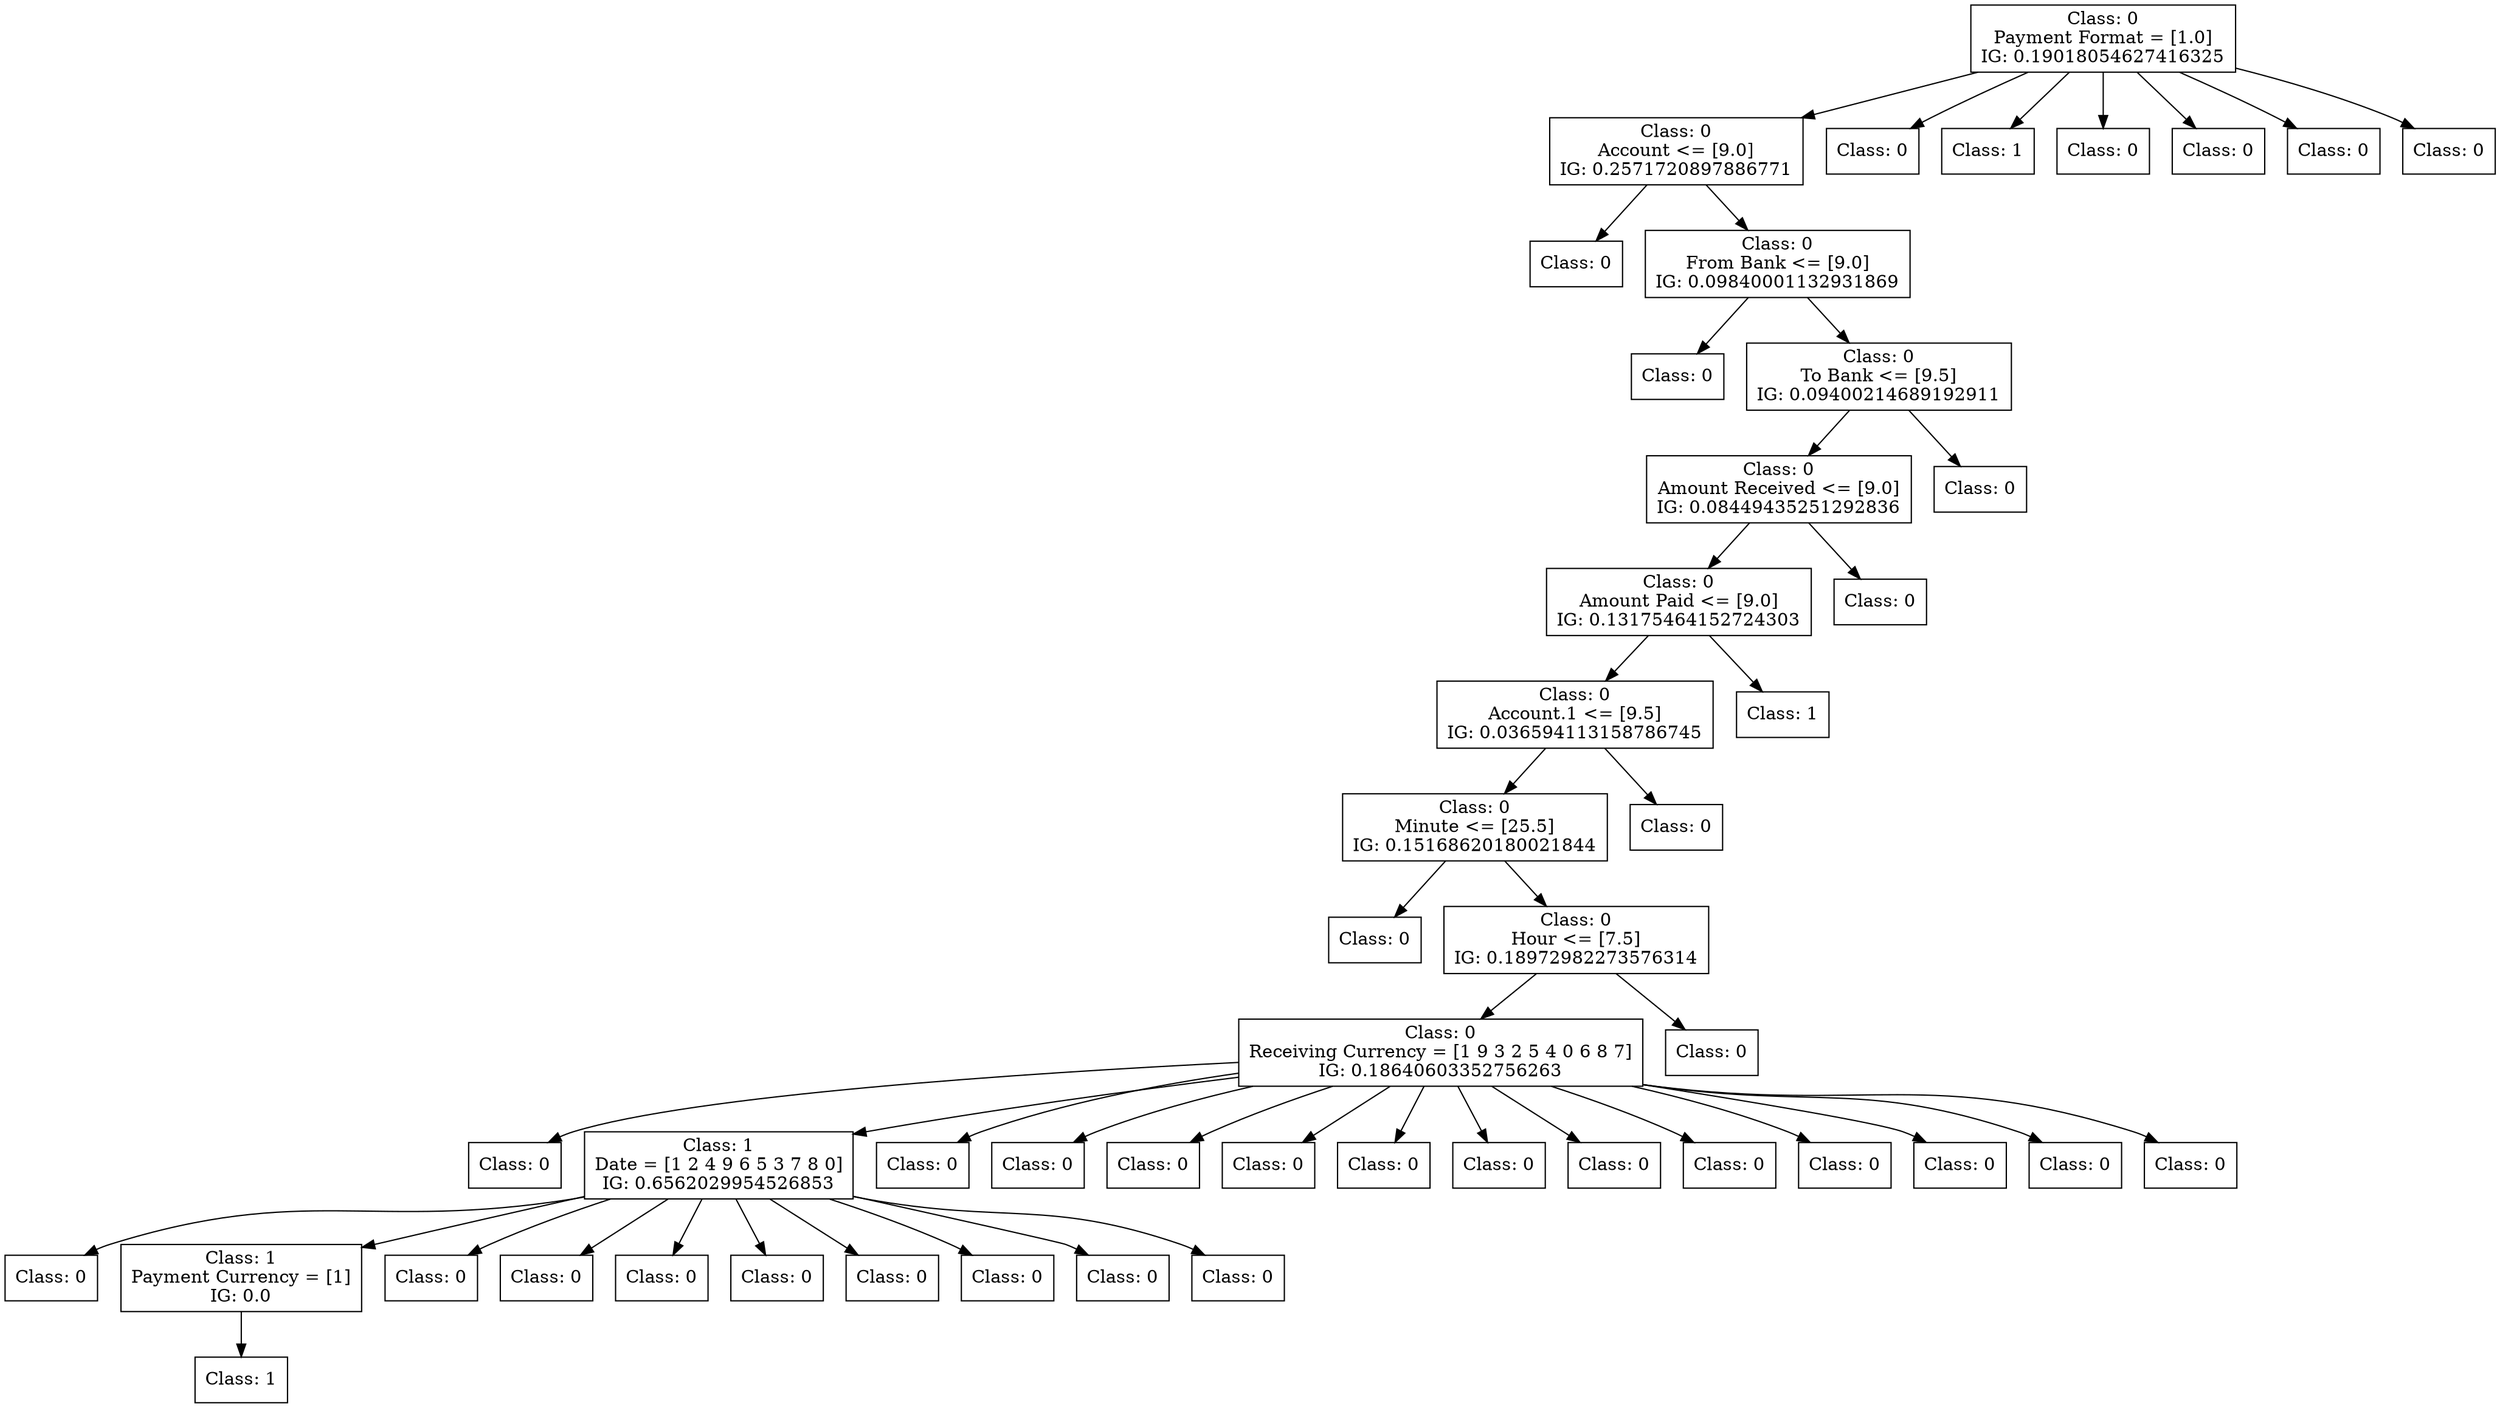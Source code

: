 digraph DecisionTree {
	rankdir=TD;
	node [shape=box];
	2509728684288 [label="Class: 0
Payment Format = [1.0]
IG: 0.19018054627416325"];
	2509728693360 [label="Class: 0
Account <= [9.0]
IG: 0.2571720897886771"];
	2509728684288 -> 2509728693360;
	2509728693648 [label="Class: 0
"];
	2509728693360 -> 2509728693648;
	2509728694128 [label="Class: 0
From Bank <= [9.0]
IG: 0.09840001132931869"];
	2509728693360 -> 2509728694128;
	2509728693888 [label="Class: 0
"];
	2509728694128 -> 2509728693888;
	2509728692976 [label="Class: 0
To Bank <= [9.5]
IG: 0.09400214689192911"];
	2509728694128 -> 2509728692976;
	2509728693984 [label="Class: 0
Amount Received <= [9.0]
IG: 0.08449435251292836"];
	2509728692976 -> 2509728693984;
	2509728690048 [label="Class: 0
Amount Paid <= [9.0]
IG: 0.13175464152724303"];
	2509728693984 -> 2509728690048;
	2509728691488 [label="Class: 0
Account.1 <= [9.5]
IG: 0.036594113158786745"];
	2509728690048 -> 2509728691488;
	2509728690576 [label="Class: 0
Minute <= [25.5]
IG: 0.15168620180021844"];
	2509728691488 -> 2509728690576;
	2509728690192 [label="Class: 0
"];
	2509728690576 -> 2509728690192;
	2509728681984 [label="Class: 0
Hour <= [7.5]
IG: 0.18972982273576314"];
	2509728690576 -> 2509728681984;
	2509728692256 [label="Class: 0
Receiving Currency = [1 9 3 2 5 4 0 6 8 7]
IG: 0.18640603352756263"];
	2509728681984 -> 2509728692256;
	2509728694176 [label="Class: 0
"];
	2509728692256 -> 2509728694176;
	2509728693600 [label="Class: 1
Date = [1 2 4 9 6 5 3 7 8 0]
IG: 0.6562029954526853"];
	2509728692256 -> 2509728693600;
	2509728692592 [label="Class: 0
"];
	2509728693600 -> 2509728692592;
	2509728693504 [label="Class: 1
Payment Currency = [1]
IG: 0.0"];
	2509728693600 -> 2509728693504;
	2512083536288 [label="Class: 1
"];
	2509728693504 -> 2512083536288;
	2509728690288 [label="Class: 0
"];
	2509728693600 -> 2509728690288;
	2512083534944 [label="Class: 0
"];
	2509728693600 -> 2512083534944;
	2512083535184 [label="Class: 0
"];
	2509728693600 -> 2512083535184;
	2512083535328 [label="Class: 0
"];
	2509728693600 -> 2512083535328;
	2512083535568 [label="Class: 0
"];
	2509728693600 -> 2512083535568;
	2512083534512 [label="Class: 0
"];
	2509728693600 -> 2512083534512;
	2512083534224 [label="Class: 0
"];
	2509728693600 -> 2512083534224;
	2512083533888 [label="Class: 0
"];
	2509728693600 -> 2512083533888;
	2509728693216 [label="Class: 0
"];
	2509728692256 -> 2509728693216;
	2509728689904 [label="Class: 0
"];
	2509728692256 -> 2509728689904;
	2509728688704 [label="Class: 0
"];
	2509728692256 -> 2509728688704;
	2509728693792 [label="Class: 0
"];
	2509728692256 -> 2509728693792;
	2509728692544 [label="Class: 0
"];
	2509728692256 -> 2509728692544;
	2509728681120 [label="Class: 0
"];
	2509728692256 -> 2509728681120;
	2512083534032 [label="Class: 0
"];
	2509728692256 -> 2512083534032;
	2512083534848 [label="Class: 0
"];
	2509728692256 -> 2512083534848;
	2512083534272 [label="Class: 0
"];
	2509728692256 -> 2512083534272;
	2512083535232 [label="Class: 0
"];
	2509728692256 -> 2512083535232;
	2512083535040 [label="Class: 0
"];
	2509728692256 -> 2512083535040;
	2512083534080 [label="Class: 0
"];
	2509728692256 -> 2512083534080;
	2509728685824 [label="Class: 0
"];
	2509728681984 -> 2509728685824;
	2509728693744 [label="Class: 0
"];
	2509728691488 -> 2509728693744;
	2509728688512 [label="Class: 1
"];
	2509728690048 -> 2509728688512;
	2509728691680 [label="Class: 0
"];
	2509728693984 -> 2509728691680;
	2509728691152 [label="Class: 0
"];
	2509728692976 -> 2509728691152;
	2509728693696 [label="Class: 0
"];
	2509728684288 -> 2509728693696;
	2509728692400 [label="Class: 1
"];
	2509728684288 -> 2509728692400;
	2509728693120 [label="Class: 0
"];
	2509728684288 -> 2509728693120;
	2509728693168 [label="Class: 0
"];
	2509728684288 -> 2509728693168;
	2509728692928 [label="Class: 0
"];
	2509728684288 -> 2509728692928;
	2509728692448 [label="Class: 0
"];
	2509728684288 -> 2509728692448;
}
